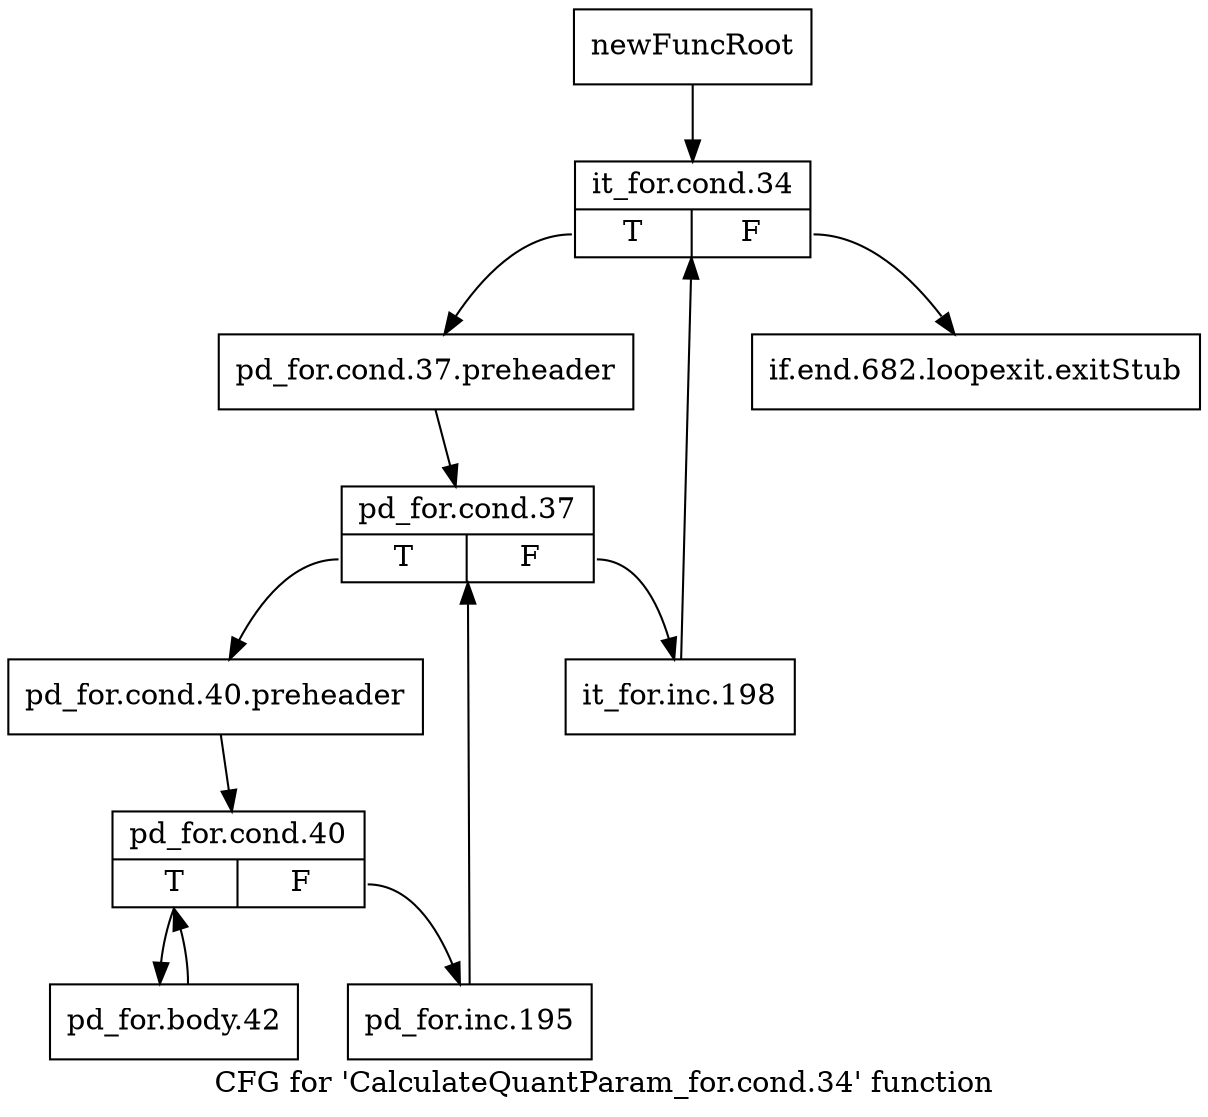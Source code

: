 digraph "CFG for 'CalculateQuantParam_for.cond.34' function" {
	label="CFG for 'CalculateQuantParam_for.cond.34' function";

	Node0x2a739e0 [shape=record,label="{newFuncRoot}"];
	Node0x2a739e0 -> Node0x2a74230;
	Node0x2a6ff50 [shape=record,label="{if.end.682.loopexit.exitStub}"];
	Node0x2a74230 [shape=record,label="{it_for.cond.34|{<s0>T|<s1>F}}"];
	Node0x2a74230:s0 -> Node0x2a74280;
	Node0x2a74230:s1 -> Node0x2a6ff50;
	Node0x2a74280 [shape=record,label="{pd_for.cond.37.preheader}"];
	Node0x2a74280 -> Node0x2a742d0;
	Node0x2a742d0 [shape=record,label="{pd_for.cond.37|{<s0>T|<s1>F}}"];
	Node0x2a742d0:s0 -> Node0x2a74370;
	Node0x2a742d0:s1 -> Node0x2a74320;
	Node0x2a74320 [shape=record,label="{it_for.inc.198}"];
	Node0x2a74320 -> Node0x2a74230;
	Node0x2a74370 [shape=record,label="{pd_for.cond.40.preheader}"];
	Node0x2a74370 -> Node0x2a743c0;
	Node0x2a743c0 [shape=record,label="{pd_for.cond.40|{<s0>T|<s1>F}}"];
	Node0x2a743c0:s0 -> Node0x2a74460;
	Node0x2a743c0:s1 -> Node0x2a74410;
	Node0x2a74410 [shape=record,label="{pd_for.inc.195}"];
	Node0x2a74410 -> Node0x2a742d0;
	Node0x2a74460 [shape=record,label="{pd_for.body.42}"];
	Node0x2a74460 -> Node0x2a743c0;
}
